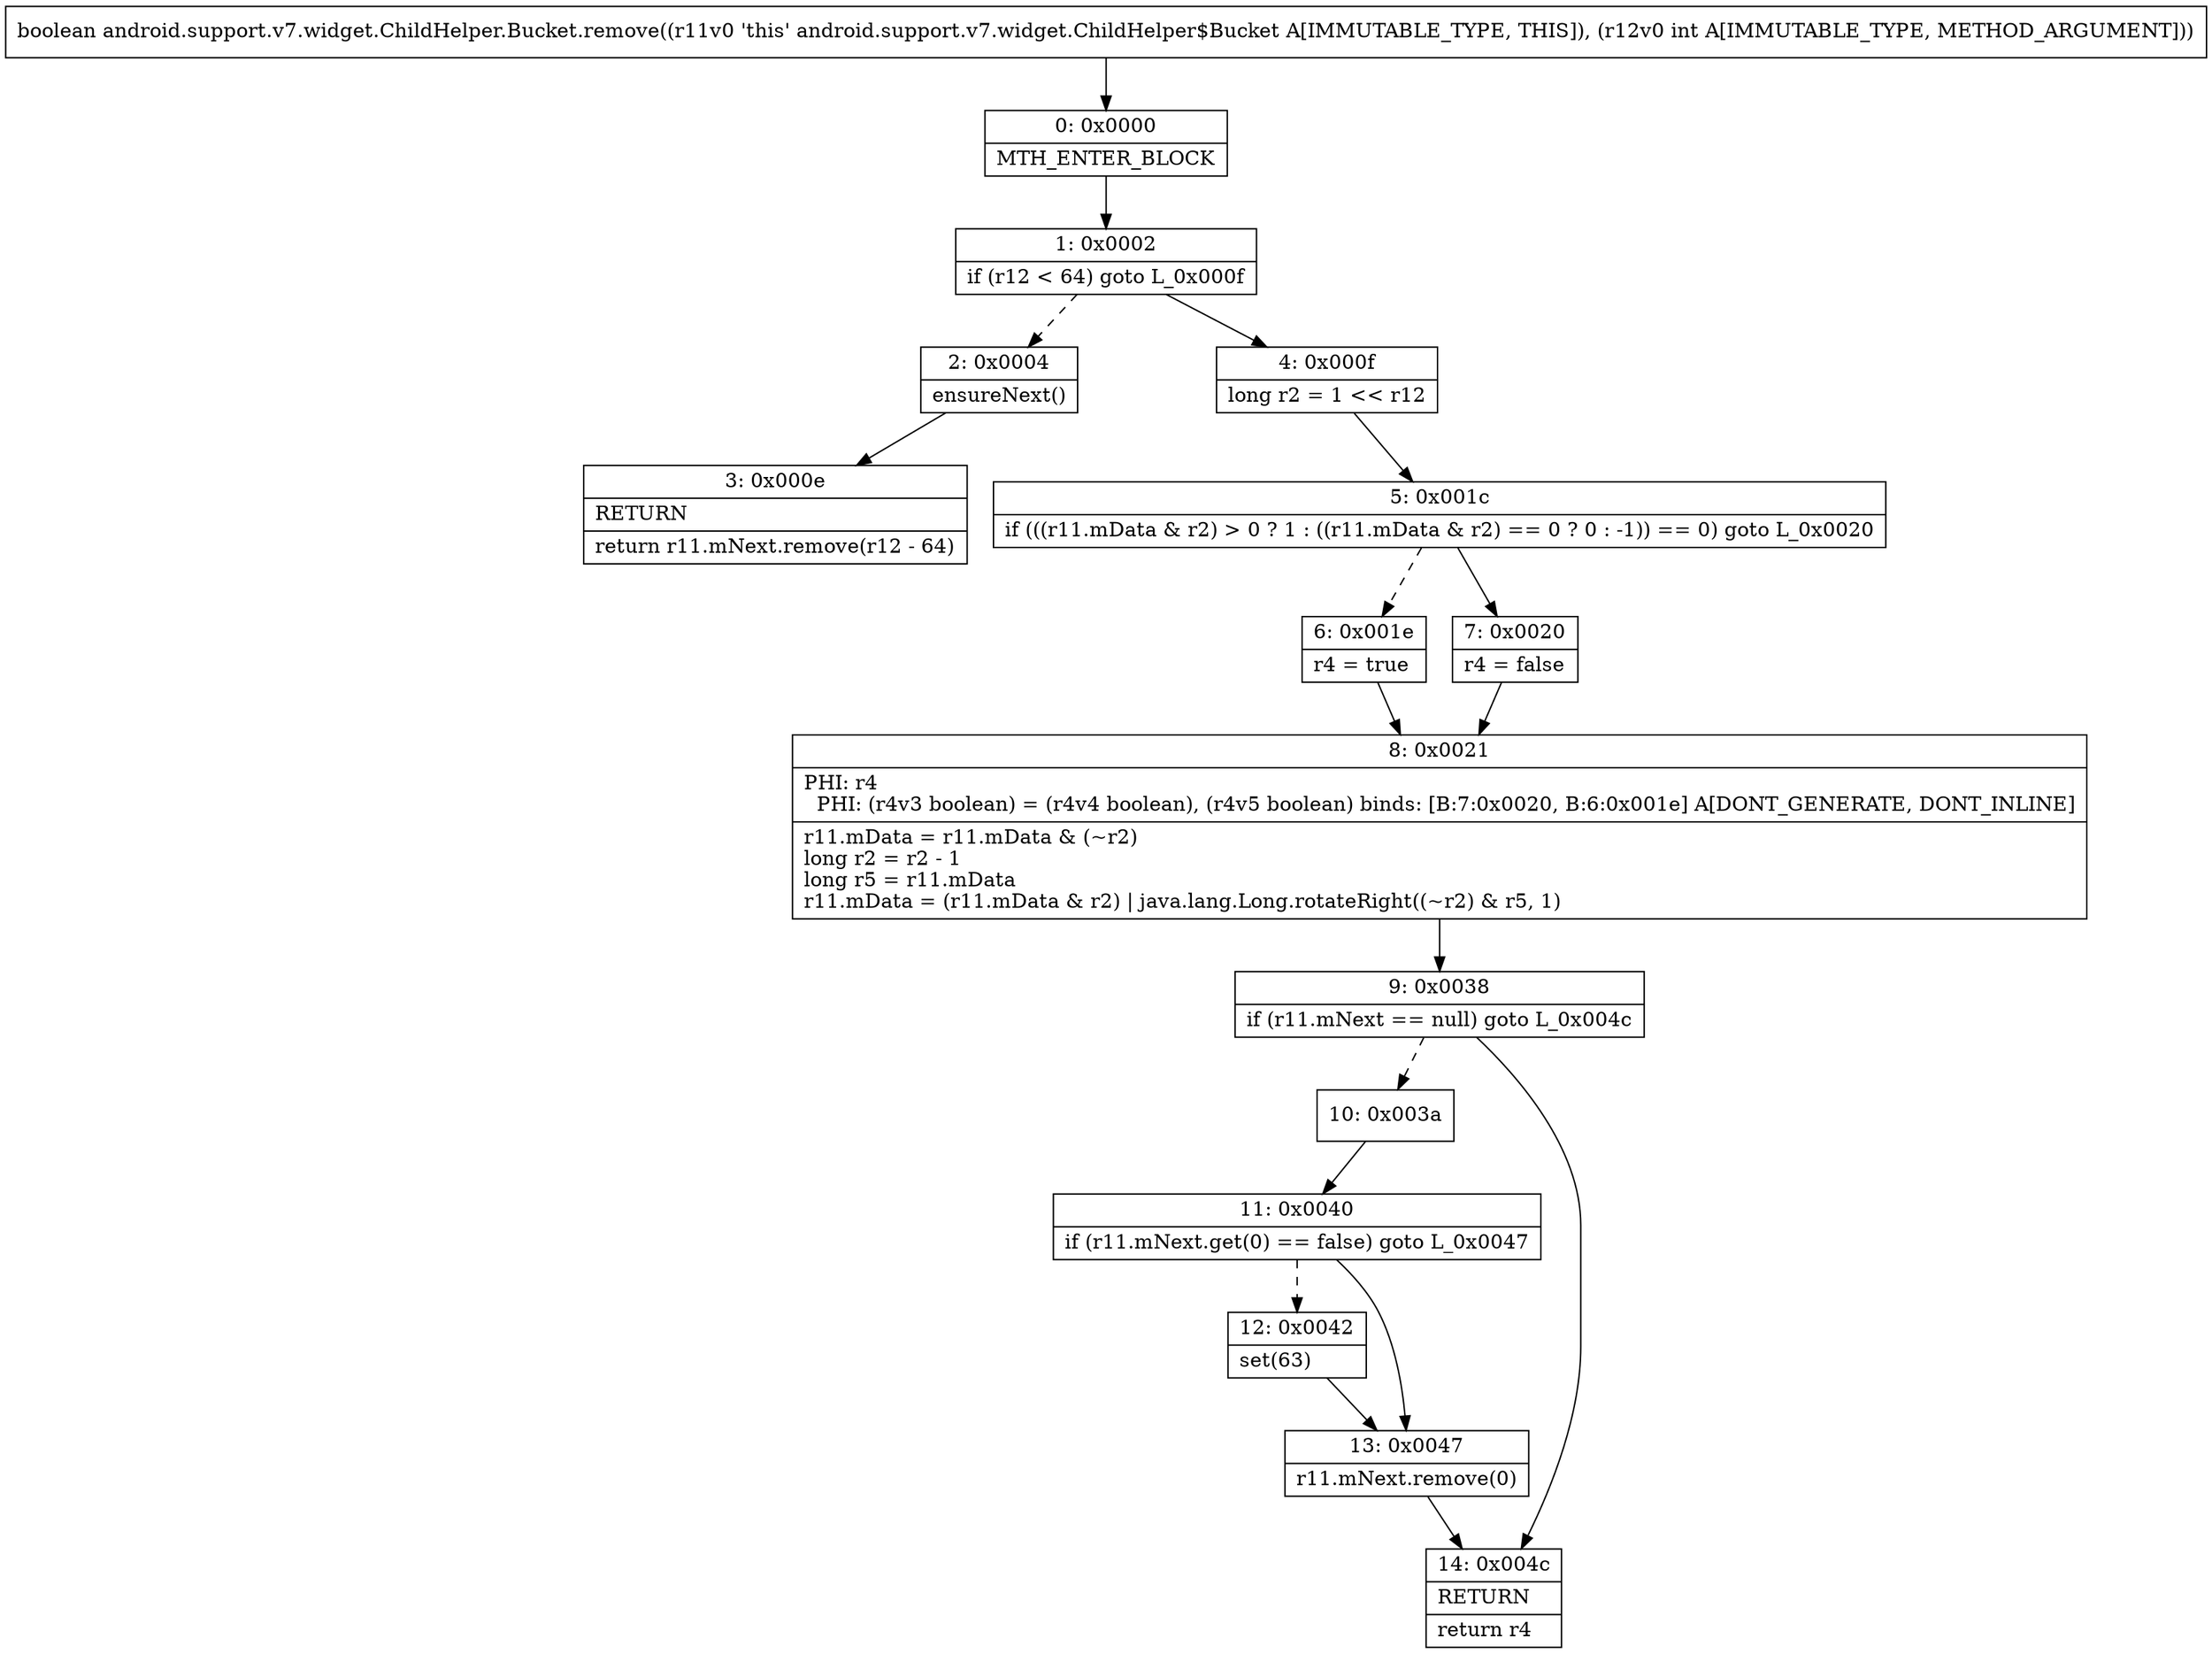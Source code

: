 digraph "CFG forandroid.support.v7.widget.ChildHelper.Bucket.remove(I)Z" {
Node_0 [shape=record,label="{0\:\ 0x0000|MTH_ENTER_BLOCK\l}"];
Node_1 [shape=record,label="{1\:\ 0x0002|if (r12 \< 64) goto L_0x000f\l}"];
Node_2 [shape=record,label="{2\:\ 0x0004|ensureNext()\l}"];
Node_3 [shape=record,label="{3\:\ 0x000e|RETURN\l|return r11.mNext.remove(r12 \- 64)\l}"];
Node_4 [shape=record,label="{4\:\ 0x000f|long r2 = 1 \<\< r12\l}"];
Node_5 [shape=record,label="{5\:\ 0x001c|if (((r11.mData & r2) \> 0 ? 1 : ((r11.mData & r2) == 0 ? 0 : \-1)) == 0) goto L_0x0020\l}"];
Node_6 [shape=record,label="{6\:\ 0x001e|r4 = true\l}"];
Node_7 [shape=record,label="{7\:\ 0x0020|r4 = false\l}"];
Node_8 [shape=record,label="{8\:\ 0x0021|PHI: r4 \l  PHI: (r4v3 boolean) = (r4v4 boolean), (r4v5 boolean) binds: [B:7:0x0020, B:6:0x001e] A[DONT_GENERATE, DONT_INLINE]\l|r11.mData = r11.mData & (~r2)\llong r2 = r2 \- 1\llong r5 = r11.mData\lr11.mData = (r11.mData & r2) \| java.lang.Long.rotateRight((~r2) & r5, 1)\l}"];
Node_9 [shape=record,label="{9\:\ 0x0038|if (r11.mNext == null) goto L_0x004c\l}"];
Node_10 [shape=record,label="{10\:\ 0x003a}"];
Node_11 [shape=record,label="{11\:\ 0x0040|if (r11.mNext.get(0) == false) goto L_0x0047\l}"];
Node_12 [shape=record,label="{12\:\ 0x0042|set(63)\l}"];
Node_13 [shape=record,label="{13\:\ 0x0047|r11.mNext.remove(0)\l}"];
Node_14 [shape=record,label="{14\:\ 0x004c|RETURN\l|return r4\l}"];
MethodNode[shape=record,label="{boolean android.support.v7.widget.ChildHelper.Bucket.remove((r11v0 'this' android.support.v7.widget.ChildHelper$Bucket A[IMMUTABLE_TYPE, THIS]), (r12v0 int A[IMMUTABLE_TYPE, METHOD_ARGUMENT])) }"];
MethodNode -> Node_0;
Node_0 -> Node_1;
Node_1 -> Node_2[style=dashed];
Node_1 -> Node_4;
Node_2 -> Node_3;
Node_4 -> Node_5;
Node_5 -> Node_6[style=dashed];
Node_5 -> Node_7;
Node_6 -> Node_8;
Node_7 -> Node_8;
Node_8 -> Node_9;
Node_9 -> Node_10[style=dashed];
Node_9 -> Node_14;
Node_10 -> Node_11;
Node_11 -> Node_12[style=dashed];
Node_11 -> Node_13;
Node_12 -> Node_13;
Node_13 -> Node_14;
}

